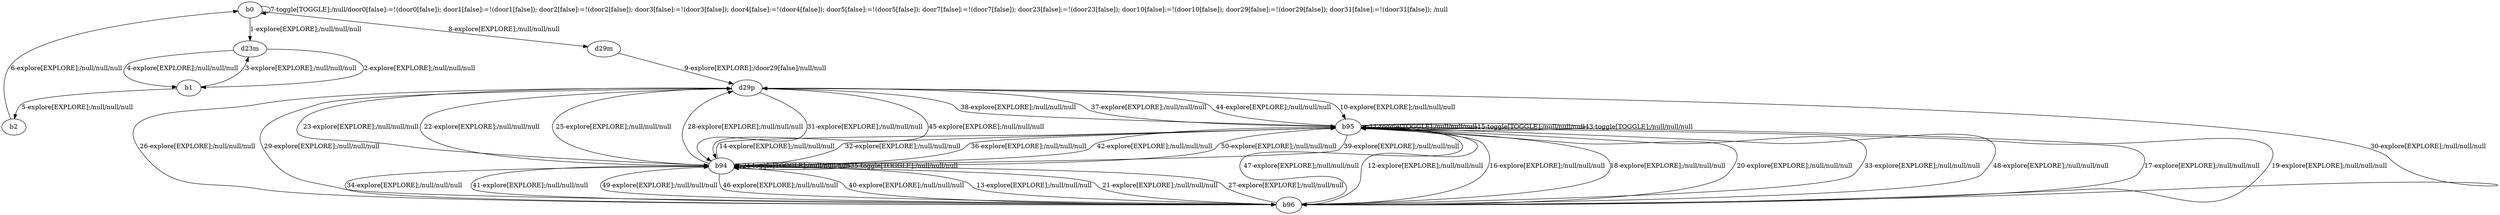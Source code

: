 # Total number of goals covered by this test: 3
# b96 --> b94
# b95 --> b95
# b94 --> b95

digraph g {
"b0" -> "d23m" [label = "1-explore[EXPLORE];/null/null/null"];
"d23m" -> "b1" [label = "2-explore[EXPLORE];/null/null/null"];
"b1" -> "d23m" [label = "3-explore[EXPLORE];/null/null/null"];
"d23m" -> "b1" [label = "4-explore[EXPLORE];/null/null/null"];
"b1" -> "b2" [label = "5-explore[EXPLORE];/null/null/null"];
"b2" -> "b0" [label = "6-explore[EXPLORE];/null/null/null"];
"b0" -> "b0" [label = "7-toggle[TOGGLE];/null/door0[false]:=!(door0[false]); door1[false]:=!(door1[false]); door2[false]:=!(door2[false]); door3[false]:=!(door3[false]); door4[false]:=!(door4[false]); door5[false]:=!(door5[false]); door7[false]:=!(door7[false]); door23[false]:=!(door23[false]); door10[false]:=!(door10[false]); door29[false]:=!(door29[false]); door31[false]:=!(door31[false]); /null"];
"b0" -> "d29m" [label = "8-explore[EXPLORE];/null/null/null"];
"d29m" -> "d29p" [label = "9-explore[EXPLORE];/door29[false]/null/null"];
"d29p" -> "b95" [label = "10-explore[EXPLORE];/null/null/null"];
"b95" -> "b95" [label = "11-toggle[TOGGLE];/null/null/null"];
"b95" -> "b96" [label = "12-explore[EXPLORE];/null/null/null"];
"b96" -> "b94" [label = "13-explore[EXPLORE];/null/null/null"];
"b94" -> "b95" [label = "14-explore[EXPLORE];/null/null/null"];
"b95" -> "b95" [label = "15-toggle[TOGGLE];/null/null/null"];
"b95" -> "b96" [label = "16-explore[EXPLORE];/null/null/null"];
"b96" -> "b95" [label = "17-explore[EXPLORE];/null/null/null"];
"b95" -> "b96" [label = "18-explore[EXPLORE];/null/null/null"];
"b96" -> "b95" [label = "19-explore[EXPLORE];/null/null/null"];
"b95" -> "b96" [label = "20-explore[EXPLORE];/null/null/null"];
"b96" -> "b94" [label = "21-explore[EXPLORE];/null/null/null"];
"b94" -> "d29p" [label = "22-explore[EXPLORE];/null/null/null"];
"d29p" -> "b94" [label = "23-explore[EXPLORE];/null/null/null"];
"b94" -> "b94" [label = "24-toggle[TOGGLE];/null/null/null"];
"b94" -> "d29p" [label = "25-explore[EXPLORE];/null/null/null"];
"d29p" -> "b96" [label = "26-explore[EXPLORE];/null/null/null"];
"b96" -> "b94" [label = "27-explore[EXPLORE];/null/null/null"];
"b94" -> "d29p" [label = "28-explore[EXPLORE];/null/null/null"];
"d29p" -> "b96" [label = "29-explore[EXPLORE];/null/null/null"];
"b96" -> "d29p" [label = "30-explore[EXPLORE];/null/null/null"];
"d29p" -> "b94" [label = "31-explore[EXPLORE];/null/null/null"];
"b94" -> "b95" [label = "32-explore[EXPLORE];/null/null/null"];
"b95" -> "b96" [label = "33-explore[EXPLORE];/null/null/null"];
"b96" -> "b94" [label = "34-explore[EXPLORE];/null/null/null"];
"b94" -> "b94" [label = "35-toggle[TOGGLE];/null/null/null"];
"b94" -> "b95" [label = "36-explore[EXPLORE];/null/null/null"];
"b95" -> "d29p" [label = "37-explore[EXPLORE];/null/null/null"];
"d29p" -> "b95" [label = "38-explore[EXPLORE];/null/null/null"];
"b95" -> "b94" [label = "39-explore[EXPLORE];/null/null/null"];
"b94" -> "b96" [label = "40-explore[EXPLORE];/null/null/null"];
"b96" -> "b94" [label = "41-explore[EXPLORE];/null/null/null"];
"b94" -> "b95" [label = "42-explore[EXPLORE];/null/null/null"];
"b95" -> "b95" [label = "43-toggle[TOGGLE];/null/null/null"];
"b95" -> "d29p" [label = "44-explore[EXPLORE];/null/null/null"];
"d29p" -> "b94" [label = "45-explore[EXPLORE];/null/null/null"];
"b94" -> "b96" [label = "46-explore[EXPLORE];/null/null/null"];
"b96" -> "b95" [label = "47-explore[EXPLORE];/null/null/null"];
"b95" -> "b96" [label = "48-explore[EXPLORE];/null/null/null"];
"b96" -> "b94" [label = "49-explore[EXPLORE];/null/null/null"];
"b94" -> "b95" [label = "50-explore[EXPLORE];/null/null/null"];
}